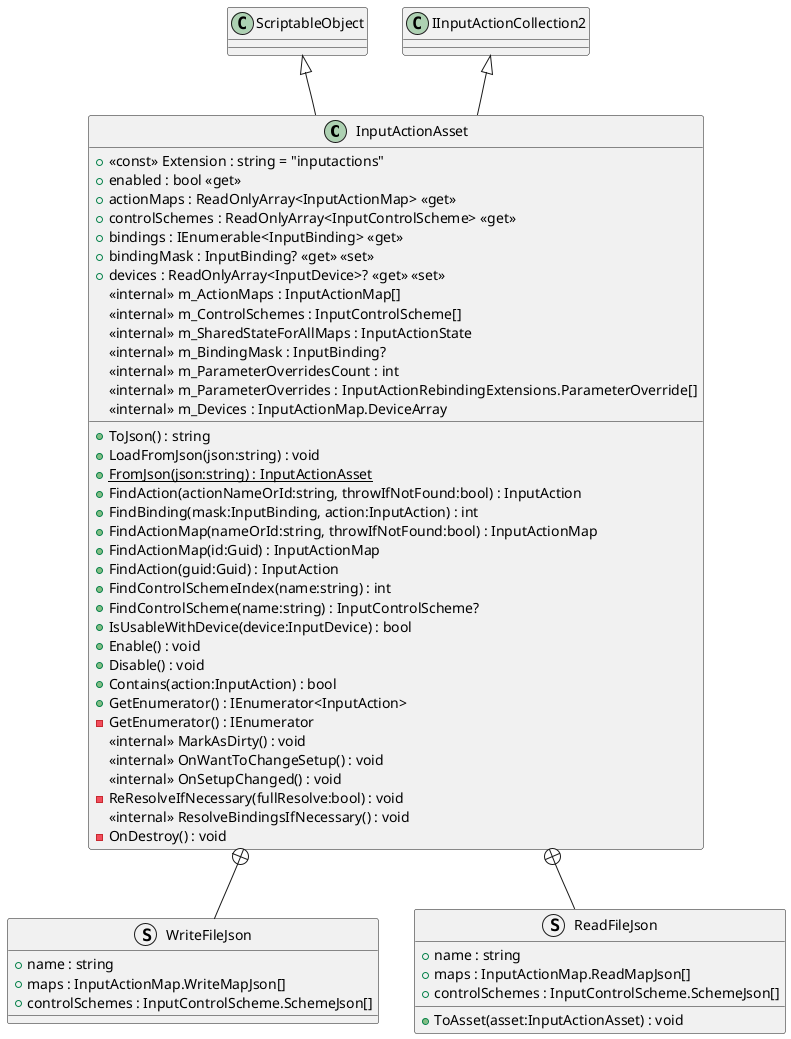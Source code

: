 @startuml
class InputActionAsset {
    + <<const>> Extension : string = "inputactions"
    + enabled : bool <<get>>
    + actionMaps : ReadOnlyArray<InputActionMap> <<get>>
    + controlSchemes : ReadOnlyArray<InputControlScheme> <<get>>
    + bindings : IEnumerable<InputBinding> <<get>>
    + bindingMask : InputBinding? <<get>> <<set>>
    + devices : ReadOnlyArray<InputDevice>? <<get>> <<set>>
    + ToJson() : string
    + LoadFromJson(json:string) : void
    + {static} FromJson(json:string) : InputActionAsset
    + FindAction(actionNameOrId:string, throwIfNotFound:bool) : InputAction
    + FindBinding(mask:InputBinding, action:InputAction) : int
    + FindActionMap(nameOrId:string, throwIfNotFound:bool) : InputActionMap
    + FindActionMap(id:Guid) : InputActionMap
    + FindAction(guid:Guid) : InputAction
    + FindControlSchemeIndex(name:string) : int
    + FindControlScheme(name:string) : InputControlScheme?
    + IsUsableWithDevice(device:InputDevice) : bool
    + Enable() : void
    + Disable() : void
    + Contains(action:InputAction) : bool
    + GetEnumerator() : IEnumerator<InputAction>
    - GetEnumerator() : IEnumerator
    <<internal>> MarkAsDirty() : void
    <<internal>> OnWantToChangeSetup() : void
    <<internal>> OnSetupChanged() : void
    - ReResolveIfNecessary(fullResolve:bool) : void
    <<internal>> ResolveBindingsIfNecessary() : void
    - OnDestroy() : void
    <<internal>> m_ActionMaps : InputActionMap[]
    <<internal>> m_ControlSchemes : InputControlScheme[]
    <<internal>> m_SharedStateForAllMaps : InputActionState
    <<internal>> m_BindingMask : InputBinding?
    <<internal>> m_ParameterOverridesCount : int
    <<internal>> m_ParameterOverrides : InputActionRebindingExtensions.ParameterOverride[]
    <<internal>> m_Devices : InputActionMap.DeviceArray
}
struct WriteFileJson {
    + name : string
    + maps : InputActionMap.WriteMapJson[]
    + controlSchemes : InputControlScheme.SchemeJson[]
}
struct ReadFileJson {
    + name : string
    + maps : InputActionMap.ReadMapJson[]
    + controlSchemes : InputControlScheme.SchemeJson[]
    + ToAsset(asset:InputActionAsset) : void
}
ScriptableObject <|-- InputActionAsset
IInputActionCollection2 <|-- InputActionAsset
InputActionAsset +-- WriteFileJson
InputActionAsset +-- ReadFileJson
@enduml
